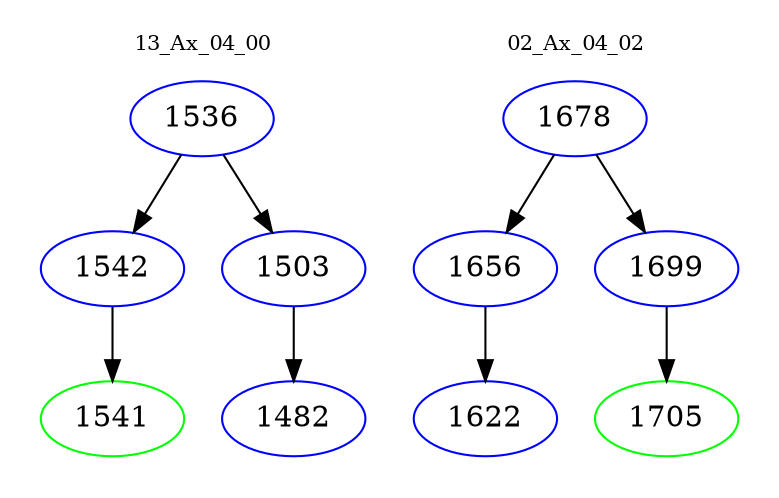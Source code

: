 digraph{
subgraph cluster_0 {
color = white
label = "13_Ax_04_00";
fontsize=10;
T0_1536 [label="1536", color="blue"]
T0_1536 -> T0_1542 [color="black"]
T0_1542 [label="1542", color="blue"]
T0_1542 -> T0_1541 [color="black"]
T0_1541 [label="1541", color="green"]
T0_1536 -> T0_1503 [color="black"]
T0_1503 [label="1503", color="blue"]
T0_1503 -> T0_1482 [color="black"]
T0_1482 [label="1482", color="blue"]
}
subgraph cluster_1 {
color = white
label = "02_Ax_04_02";
fontsize=10;
T1_1678 [label="1678", color="blue"]
T1_1678 -> T1_1656 [color="black"]
T1_1656 [label="1656", color="blue"]
T1_1656 -> T1_1622 [color="black"]
T1_1622 [label="1622", color="blue"]
T1_1678 -> T1_1699 [color="black"]
T1_1699 [label="1699", color="blue"]
T1_1699 -> T1_1705 [color="black"]
T1_1705 [label="1705", color="green"]
}
}
